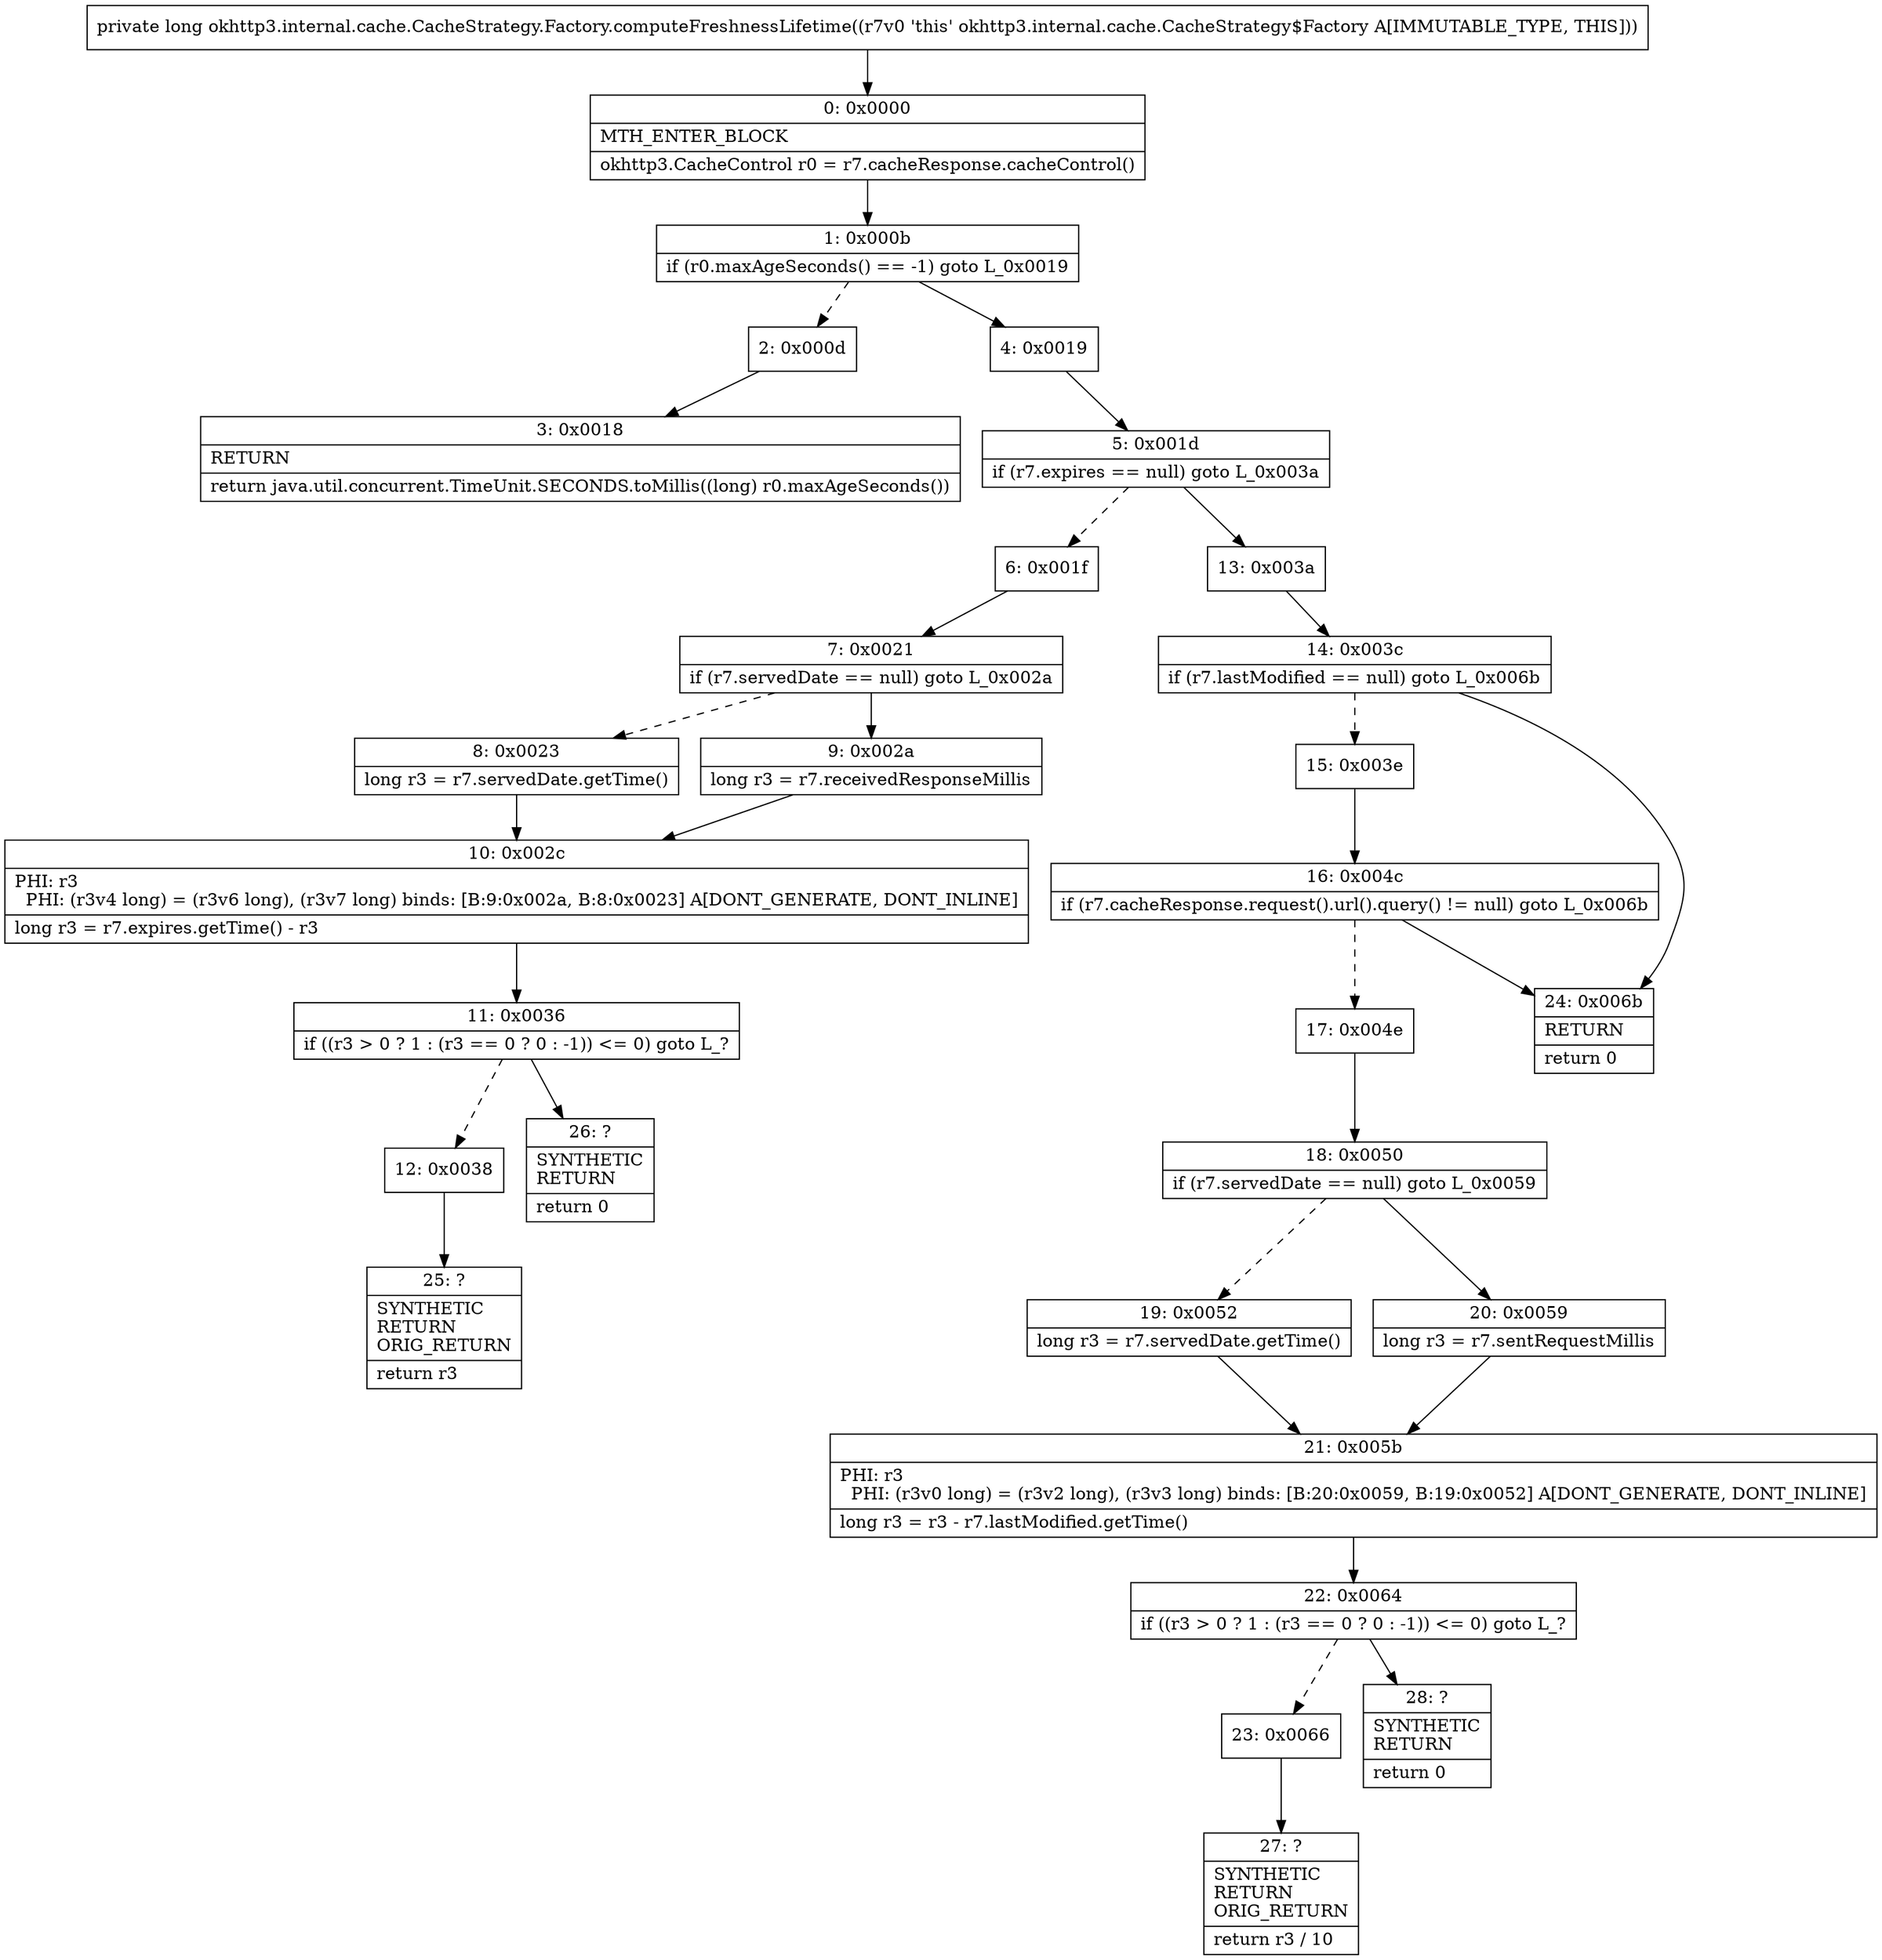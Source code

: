 digraph "CFG forokhttp3.internal.cache.CacheStrategy.Factory.computeFreshnessLifetime()J" {
Node_0 [shape=record,label="{0\:\ 0x0000|MTH_ENTER_BLOCK\l|okhttp3.CacheControl r0 = r7.cacheResponse.cacheControl()\l}"];
Node_1 [shape=record,label="{1\:\ 0x000b|if (r0.maxAgeSeconds() == \-1) goto L_0x0019\l}"];
Node_2 [shape=record,label="{2\:\ 0x000d}"];
Node_3 [shape=record,label="{3\:\ 0x0018|RETURN\l|return java.util.concurrent.TimeUnit.SECONDS.toMillis((long) r0.maxAgeSeconds())\l}"];
Node_4 [shape=record,label="{4\:\ 0x0019}"];
Node_5 [shape=record,label="{5\:\ 0x001d|if (r7.expires == null) goto L_0x003a\l}"];
Node_6 [shape=record,label="{6\:\ 0x001f}"];
Node_7 [shape=record,label="{7\:\ 0x0021|if (r7.servedDate == null) goto L_0x002a\l}"];
Node_8 [shape=record,label="{8\:\ 0x0023|long r3 = r7.servedDate.getTime()\l}"];
Node_9 [shape=record,label="{9\:\ 0x002a|long r3 = r7.receivedResponseMillis\l}"];
Node_10 [shape=record,label="{10\:\ 0x002c|PHI: r3 \l  PHI: (r3v4 long) = (r3v6 long), (r3v7 long) binds: [B:9:0x002a, B:8:0x0023] A[DONT_GENERATE, DONT_INLINE]\l|long r3 = r7.expires.getTime() \- r3\l}"];
Node_11 [shape=record,label="{11\:\ 0x0036|if ((r3 \> 0 ? 1 : (r3 == 0 ? 0 : \-1)) \<= 0) goto L_?\l}"];
Node_12 [shape=record,label="{12\:\ 0x0038}"];
Node_13 [shape=record,label="{13\:\ 0x003a}"];
Node_14 [shape=record,label="{14\:\ 0x003c|if (r7.lastModified == null) goto L_0x006b\l}"];
Node_15 [shape=record,label="{15\:\ 0x003e}"];
Node_16 [shape=record,label="{16\:\ 0x004c|if (r7.cacheResponse.request().url().query() != null) goto L_0x006b\l}"];
Node_17 [shape=record,label="{17\:\ 0x004e}"];
Node_18 [shape=record,label="{18\:\ 0x0050|if (r7.servedDate == null) goto L_0x0059\l}"];
Node_19 [shape=record,label="{19\:\ 0x0052|long r3 = r7.servedDate.getTime()\l}"];
Node_20 [shape=record,label="{20\:\ 0x0059|long r3 = r7.sentRequestMillis\l}"];
Node_21 [shape=record,label="{21\:\ 0x005b|PHI: r3 \l  PHI: (r3v0 long) = (r3v2 long), (r3v3 long) binds: [B:20:0x0059, B:19:0x0052] A[DONT_GENERATE, DONT_INLINE]\l|long r3 = r3 \- r7.lastModified.getTime()\l}"];
Node_22 [shape=record,label="{22\:\ 0x0064|if ((r3 \> 0 ? 1 : (r3 == 0 ? 0 : \-1)) \<= 0) goto L_?\l}"];
Node_23 [shape=record,label="{23\:\ 0x0066}"];
Node_24 [shape=record,label="{24\:\ 0x006b|RETURN\l|return 0\l}"];
Node_25 [shape=record,label="{25\:\ ?|SYNTHETIC\lRETURN\lORIG_RETURN\l|return r3\l}"];
Node_26 [shape=record,label="{26\:\ ?|SYNTHETIC\lRETURN\l|return 0\l}"];
Node_27 [shape=record,label="{27\:\ ?|SYNTHETIC\lRETURN\lORIG_RETURN\l|return r3 \/ 10\l}"];
Node_28 [shape=record,label="{28\:\ ?|SYNTHETIC\lRETURN\l|return 0\l}"];
MethodNode[shape=record,label="{private long okhttp3.internal.cache.CacheStrategy.Factory.computeFreshnessLifetime((r7v0 'this' okhttp3.internal.cache.CacheStrategy$Factory A[IMMUTABLE_TYPE, THIS])) }"];
MethodNode -> Node_0;
Node_0 -> Node_1;
Node_1 -> Node_2[style=dashed];
Node_1 -> Node_4;
Node_2 -> Node_3;
Node_4 -> Node_5;
Node_5 -> Node_6[style=dashed];
Node_5 -> Node_13;
Node_6 -> Node_7;
Node_7 -> Node_8[style=dashed];
Node_7 -> Node_9;
Node_8 -> Node_10;
Node_9 -> Node_10;
Node_10 -> Node_11;
Node_11 -> Node_12[style=dashed];
Node_11 -> Node_26;
Node_12 -> Node_25;
Node_13 -> Node_14;
Node_14 -> Node_15[style=dashed];
Node_14 -> Node_24;
Node_15 -> Node_16;
Node_16 -> Node_17[style=dashed];
Node_16 -> Node_24;
Node_17 -> Node_18;
Node_18 -> Node_19[style=dashed];
Node_18 -> Node_20;
Node_19 -> Node_21;
Node_20 -> Node_21;
Node_21 -> Node_22;
Node_22 -> Node_23[style=dashed];
Node_22 -> Node_28;
Node_23 -> Node_27;
}

